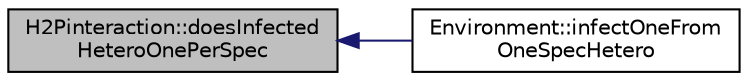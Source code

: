 digraph "H2Pinteraction::doesInfectedHeteroOnePerSpec"
{
  edge [fontname="Helvetica",fontsize="10",labelfontname="Helvetica",labelfontsize="10"];
  node [fontname="Helvetica",fontsize="10",shape=record];
  rankdir="LR";
  Node1 [label="H2Pinteraction::doesInfected\lHeteroOnePerSpec",height=0.2,width=0.4,color="black", fillcolor="grey75", style="filled", fontcolor="black"];
  Node1 -> Node2 [dir="back",color="midnightblue",fontsize="10",style="solid",fontname="Helvetica"];
  Node2 [label="Environment::infectOneFrom\lOneSpecHetero",height=0.2,width=0.4,color="black", fillcolor="white", style="filled",URL="$class_environment.html#aecd592b734359557235bb0a6980f77f9",tooltip="Core method. Iterates through the host population and the parasite population to \"infect\" the hosts w..."];
}
